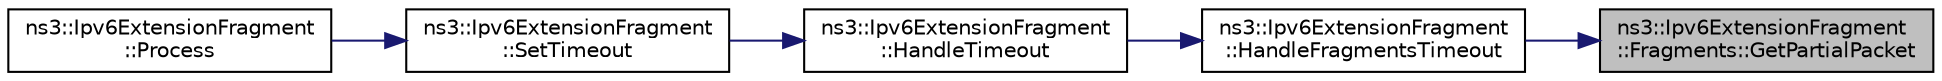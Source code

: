 digraph "ns3::Ipv6ExtensionFragment::Fragments::GetPartialPacket"
{
 // LATEX_PDF_SIZE
  edge [fontname="Helvetica",fontsize="10",labelfontname="Helvetica",labelfontsize="10"];
  node [fontname="Helvetica",fontsize="10",shape=record];
  rankdir="RL";
  Node1 [label="ns3::Ipv6ExtensionFragment\l::Fragments::GetPartialPacket",height=0.2,width=0.4,color="black", fillcolor="grey75", style="filled", fontcolor="black",tooltip="Get the packet parts so far received."];
  Node1 -> Node2 [dir="back",color="midnightblue",fontsize="10",style="solid",fontname="Helvetica"];
  Node2 [label="ns3::Ipv6ExtensionFragment\l::HandleFragmentsTimeout",height=0.2,width=0.4,color="black", fillcolor="white", style="filled",URL="$classns3_1_1_ipv6_extension_fragment.html#accf13e88343466bad45e4469551a497d",tooltip="Process the timeout for packet fragments."];
  Node2 -> Node3 [dir="back",color="midnightblue",fontsize="10",style="solid",fontname="Helvetica"];
  Node3 [label="ns3::Ipv6ExtensionFragment\l::HandleTimeout",height=0.2,width=0.4,color="black", fillcolor="white", style="filled",URL="$classns3_1_1_ipv6_extension_fragment.html#abbf581345a6feee69f69c602f64ef240",tooltip="Handles a fragmented packet timeout."];
  Node3 -> Node4 [dir="back",color="midnightblue",fontsize="10",style="solid",fontname="Helvetica"];
  Node4 [label="ns3::Ipv6ExtensionFragment\l::SetTimeout",height=0.2,width=0.4,color="black", fillcolor="white", style="filled",URL="$classns3_1_1_ipv6_extension_fragment.html#ad86aafc57cd9d5ded155ceacf2c6ba3a",tooltip="Set a new timeout \"event\" for a fragmented packet."];
  Node4 -> Node5 [dir="back",color="midnightblue",fontsize="10",style="solid",fontname="Helvetica"];
  Node5 [label="ns3::Ipv6ExtensionFragment\l::Process",height=0.2,width=0.4,color="black", fillcolor="white", style="filled",URL="$classns3_1_1_ipv6_extension_fragment.html#a8563953a172a744473bf7f80cf1ef536",tooltip="Process method Called from Ipv6L3Protocol::Receive."];
}
